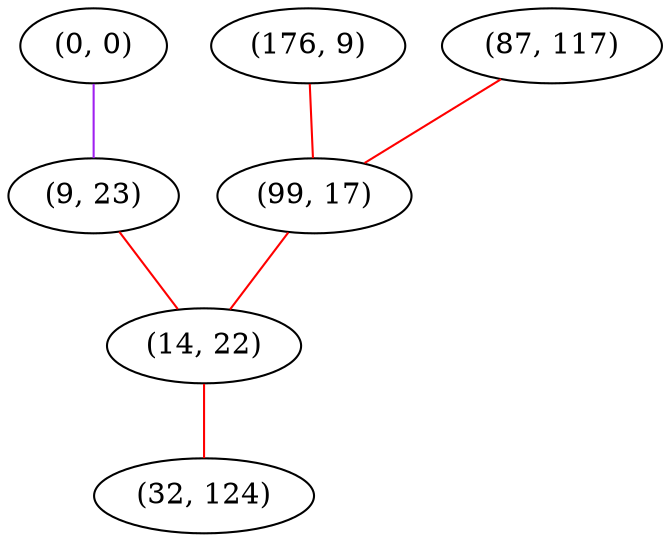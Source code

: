 graph "" {
"(0, 0)";
"(176, 9)";
"(9, 23)";
"(87, 117)";
"(99, 17)";
"(14, 22)";
"(32, 124)";
"(0, 0)" -- "(9, 23)"  [color=purple, key=0, weight=4];
"(176, 9)" -- "(99, 17)"  [color=red, key=0, weight=1];
"(9, 23)" -- "(14, 22)"  [color=red, key=0, weight=1];
"(87, 117)" -- "(99, 17)"  [color=red, key=0, weight=1];
"(99, 17)" -- "(14, 22)"  [color=red, key=0, weight=1];
"(14, 22)" -- "(32, 124)"  [color=red, key=0, weight=1];
}
